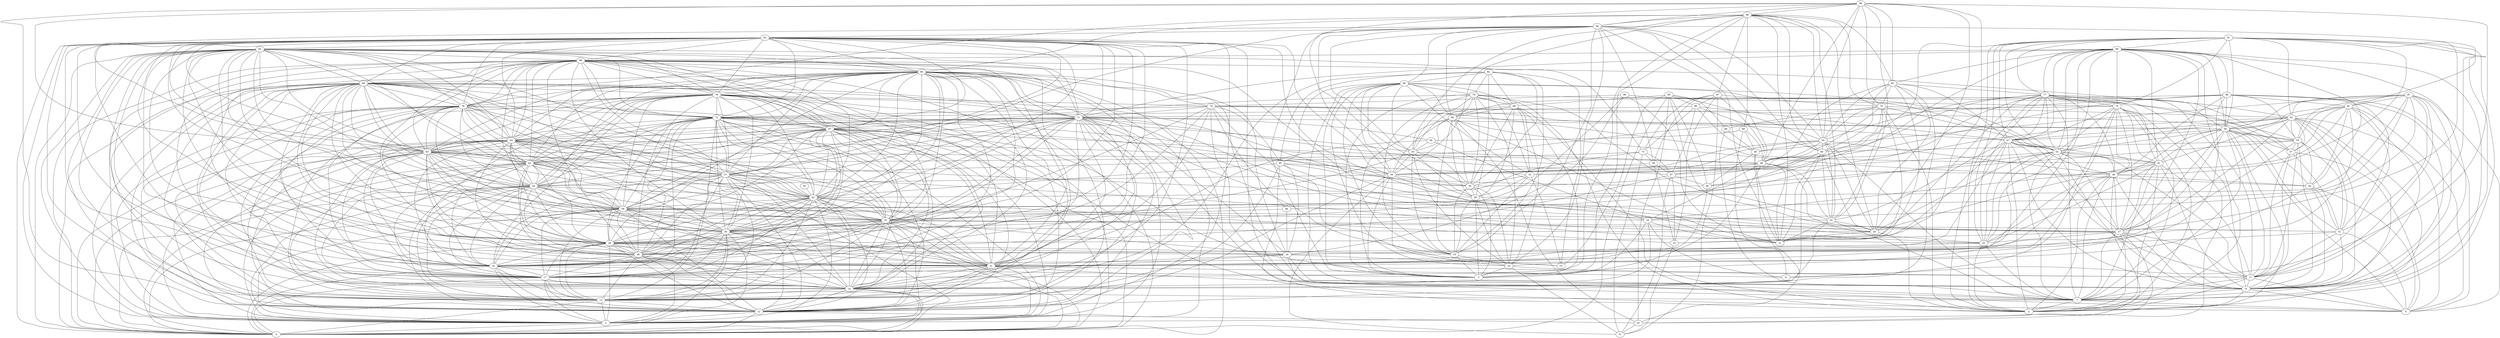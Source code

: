 digraph "sensornet-topology" {
label = "";
rankdir="BT";"0"->"1" [arrowhead = "both"] 
"0"->"12" [arrowhead = "both"] 
"0"->"13" [arrowhead = "both"] 
"0"->"14" [arrowhead = "both"] 
"0"->"17" [arrowhead = "both"] 
"0"->"22" [arrowhead = "both"] 
"0"->"28" [arrowhead = "both"] 
"0"->"34" [arrowhead = "both"] 
"0"->"35" [arrowhead = "both"] 
"0"->"39" [arrowhead = "both"] 
"0"->"42" [arrowhead = "both"] 
"0"->"43" [arrowhead = "both"] 
"0"->"51" [arrowhead = "both"] 
"0"->"62" [arrowhead = "both"] 
"0"->"63" [arrowhead = "both"] 
"0"->"64" [arrowhead = "both"] 
"0"->"67" [arrowhead = "both"] 
"0"->"72" [arrowhead = "both"] 
"0"->"78" [arrowhead = "both"] 
"0"->"84" [arrowhead = "both"] 
"0"->"85" [arrowhead = "both"] 
"0"->"89" [arrowhead = "both"] 
"0"->"92" [arrowhead = "both"] 
"0"->"93" [arrowhead = "both"] 
"0"->"95" [arrowhead = "both"] 
"1"->"12" [arrowhead = "both"] 
"1"->"13" [arrowhead = "both"] 
"1"->"14" [arrowhead = "both"] 
"1"->"17" [arrowhead = "both"] 
"1"->"21" [arrowhead = "both"] 
"1"->"22" [arrowhead = "both"] 
"1"->"26" [arrowhead = "both"] 
"1"->"27" [arrowhead = "both"] 
"1"->"28" [arrowhead = "both"] 
"1"->"34" [arrowhead = "both"] 
"1"->"35" [arrowhead = "both"] 
"1"->"39" [arrowhead = "both"] 
"1"->"42" [arrowhead = "both"] 
"1"->"43" [arrowhead = "both"] 
"1"->"62" [arrowhead = "both"] 
"1"->"63" [arrowhead = "both"] 
"1"->"64" [arrowhead = "both"] 
"1"->"67" [arrowhead = "both"] 
"1"->"71" [arrowhead = "both"] 
"1"->"72" [arrowhead = "both"] 
"1"->"76" [arrowhead = "both"] 
"1"->"78" [arrowhead = "both"] 
"1"->"84" [arrowhead = "both"] 
"1"->"85" [arrowhead = "both"] 
"1"->"89" [arrowhead = "both"] 
"1"->"92" [arrowhead = "both"] 
"1"->"93" [arrowhead = "both"] 
"2"->"7" [arrowhead = "both"] 
"2"->"9" [arrowhead = "both"] 
"2"->"11" [arrowhead = "both"] 
"2"->"20" [arrowhead = "both"] 
"2"->"25" [arrowhead = "both"] 
"2"->"27" [arrowhead = "both"] 
"2"->"40" [arrowhead = "both"] 
"2"->"41" [arrowhead = "both"] 
"2"->"57" [arrowhead = "both"] 
"2"->"59" [arrowhead = "both"] 
"2"->"61" [arrowhead = "both"] 
"2"->"65" [arrowhead = "both"] 
"2"->"69" [arrowhead = "both"] 
"2"->"70" [arrowhead = "both"] 
"2"->"75" [arrowhead = "both"] 
"2"->"77" [arrowhead = "both"] 
"2"->"79" [arrowhead = "both"] 
"2"->"90" [arrowhead = "both"] 
"2"->"91" [arrowhead = "both"] 
"3"->"16" [arrowhead = "both"] 
"3"->"18" [arrowhead = "both"] 
"3"->"19" [arrowhead = "both"] 
"3"->"22" [arrowhead = "both"] 
"3"->"29" [arrowhead = "both"] 
"3"->"30" [arrowhead = "both"] 
"3"->"44" [arrowhead = "both"] 
"3"->"48" [arrowhead = "both"] 
"3"->"52" [arrowhead = "both"] 
"3"->"66" [arrowhead = "both"] 
"3"->"69" [arrowhead = "both"] 
"3"->"79" [arrowhead = "both"] 
"3"->"80" [arrowhead = "both"] 
"3"->"94" [arrowhead = "both"] 
"3"->"98" [arrowhead = "both"] 
"4"->"18" [arrowhead = "both"] 
"4"->"20" [arrowhead = "both"] 
"4"->"33" [arrowhead = "both"] 
"4"->"44" [arrowhead = "both"] 
"4"->"45" [arrowhead = "both"] 
"4"->"48" [arrowhead = "both"] 
"4"->"49" [arrowhead = "both"] 
"4"->"66" [arrowhead = "both"] 
"4"->"70" [arrowhead = "both"] 
"4"->"83" [arrowhead = "both"] 
"4"->"94" [arrowhead = "both"] 
"4"->"96" [arrowhead = "both"] 
"4"->"98" [arrowhead = "both"] 
"4"->"99" [arrowhead = "both"] 
"5"->"7" [arrowhead = "both"] 
"5"->"9" [arrowhead = "both"] 
"5"->"11" [arrowhead = "both"] 
"5"->"24" [arrowhead = "both"] 
"5"->"31" [arrowhead = "both"] 
"5"->"37" [arrowhead = "both"] 
"5"->"38" [arrowhead = "both"] 
"5"->"59" [arrowhead = "both"] 
"5"->"61" [arrowhead = "both"] 
"5"->"67" [arrowhead = "both"] 
"5"->"81" [arrowhead = "both"] 
"5"->"87" [arrowhead = "both"] 
"5"->"88" [arrowhead = "both"] 
"6"->"18" [arrowhead = "both"] 
"6"->"21" [arrowhead = "both"] 
"6"->"68" [arrowhead = "both"] 
"6"->"75" [arrowhead = "both"] 
"6"->"99" [arrowhead = "both"] 
"7"->"9" [arrowhead = "both"] 
"7"->"11" [arrowhead = "both"] 
"7"->"21" [arrowhead = "both"] 
"7"->"25" [arrowhead = "both"] 
"7"->"27" [arrowhead = "both"] 
"7"->"33" [arrowhead = "both"] 
"7"->"40" [arrowhead = "both"] 
"7"->"41" [arrowhead = "both"] 
"7"->"52" [arrowhead = "both"] 
"7"->"54" [arrowhead = "both"] 
"7"->"59" [arrowhead = "both"] 
"7"->"60" [arrowhead = "both"] 
"7"->"61" [arrowhead = "both"] 
"7"->"71" [arrowhead = "both"] 
"7"->"75" [arrowhead = "both"] 
"7"->"76" [arrowhead = "both"] 
"7"->"77" [arrowhead = "both"] 
"7"->"90" [arrowhead = "both"] 
"7"->"91" [arrowhead = "both"] 
"7"->"93" [arrowhead = "both"] 
"8"->"10" [arrowhead = "both"] 
"8"->"16" [arrowhead = "both"] 
"8"->"23" [arrowhead = "both"] 
"8"->"44" [arrowhead = "both"] 
"8"->"47" [arrowhead = "both"] 
"8"->"73" [arrowhead = "both"] 
"8"->"97" [arrowhead = "both"] 
"9"->"11" [arrowhead = "both"] 
"9"->"24" [arrowhead = "both"] 
"9"->"27" [arrowhead = "both"] 
"9"->"31" [arrowhead = "both"] 
"9"->"37" [arrowhead = "both"] 
"9"->"38" [arrowhead = "both"] 
"9"->"40" [arrowhead = "both"] 
"9"->"41" [arrowhead = "both"] 
"9"->"52" [arrowhead = "both"] 
"9"->"55" [arrowhead = "both"] 
"9"->"57" [arrowhead = "both"] 
"9"->"61" [arrowhead = "both"] 
"9"->"74" [arrowhead = "both"] 
"9"->"77" [arrowhead = "both"] 
"9"->"80" [arrowhead = "both"] 
"9"->"81" [arrowhead = "both"] 
"9"->"85" [arrowhead = "both"] 
"9"->"87" [arrowhead = "both"] 
"9"->"88" [arrowhead = "both"] 
"9"->"90" [arrowhead = "both"] 
"9"->"91" [arrowhead = "both"] 
"10"->"12" [arrowhead = "both"] 
"10"->"40" [arrowhead = "both"] 
"10"->"45" [arrowhead = "both"] 
"10"->"66" [arrowhead = "both"] 
"10"->"75" [arrowhead = "both"] 
"10"->"95" [arrowhead = "both"] 
"11"->"16" [arrowhead = "both"] 
"11"->"27" [arrowhead = "both"] 
"11"->"31" [arrowhead = "both"] 
"11"->"37" [arrowhead = "both"] 
"11"->"41" [arrowhead = "both"] 
"11"->"52" [arrowhead = "both"] 
"11"->"55" [arrowhead = "both"] 
"11"->"57" [arrowhead = "both"] 
"11"->"59" [arrowhead = "both"] 
"11"->"67" [arrowhead = "both"] 
"11"->"77" [arrowhead = "both"] 
"11"->"81" [arrowhead = "both"] 
"11"->"87" [arrowhead = "both"] 
"11"->"91" [arrowhead = "both"] 
"12"->"13" [arrowhead = "both"] 
"12"->"14" [arrowhead = "both"] 
"12"->"17" [arrowhead = "both"] 
"12"->"21" [arrowhead = "both"] 
"12"->"22" [arrowhead = "both"] 
"12"->"26" [arrowhead = "both"] 
"12"->"28" [arrowhead = "both"] 
"12"->"34" [arrowhead = "both"] 
"12"->"35" [arrowhead = "both"] 
"12"->"39" [arrowhead = "both"] 
"12"->"42" [arrowhead = "both"] 
"12"->"43" [arrowhead = "both"] 
"12"->"49" [arrowhead = "both"] 
"12"->"51" [arrowhead = "both"] 
"12"->"63" [arrowhead = "both"] 
"12"->"64" [arrowhead = "both"] 
"12"->"67" [arrowhead = "both"] 
"12"->"71" [arrowhead = "both"] 
"12"->"72" [arrowhead = "both"] 
"12"->"76" [arrowhead = "both"] 
"12"->"78" [arrowhead = "both"] 
"12"->"84" [arrowhead = "both"] 
"12"->"85" [arrowhead = "both"] 
"12"->"89" [arrowhead = "both"] 
"12"->"92" [arrowhead = "both"] 
"12"->"93" [arrowhead = "both"] 
"12"->"99" [arrowhead = "both"] 
"13"->"14" [arrowhead = "both"] 
"13"->"17" [arrowhead = "both"] 
"13"->"21" [arrowhead = "both"] 
"13"->"22" [arrowhead = "both"] 
"13"->"26" [arrowhead = "both"] 
"13"->"28" [arrowhead = "both"] 
"13"->"34" [arrowhead = "both"] 
"13"->"35" [arrowhead = "both"] 
"13"->"39" [arrowhead = "both"] 
"13"->"42" [arrowhead = "both"] 
"13"->"43" [arrowhead = "both"] 
"13"->"44" [arrowhead = "both"] 
"13"->"51" [arrowhead = "both"] 
"13"->"62" [arrowhead = "both"] 
"13"->"64" [arrowhead = "both"] 
"13"->"65" [arrowhead = "both"] 
"13"->"67" [arrowhead = "both"] 
"13"->"71" [arrowhead = "both"] 
"13"->"72" [arrowhead = "both"] 
"13"->"76" [arrowhead = "both"] 
"13"->"78" [arrowhead = "both"] 
"13"->"84" [arrowhead = "both"] 
"13"->"85" [arrowhead = "both"] 
"13"->"89" [arrowhead = "both"] 
"13"->"92" [arrowhead = "both"] 
"13"->"93" [arrowhead = "both"] 
"14"->"17" [arrowhead = "both"] 
"14"->"18" [arrowhead = "both"] 
"14"->"21" [arrowhead = "both"] 
"14"->"22" [arrowhead = "both"] 
"14"->"26" [arrowhead = "both"] 
"14"->"28" [arrowhead = "both"] 
"14"->"33" [arrowhead = "both"] 
"14"->"34" [arrowhead = "both"] 
"14"->"35" [arrowhead = "both"] 
"14"->"39" [arrowhead = "both"] 
"14"->"42" [arrowhead = "both"] 
"14"->"43" [arrowhead = "both"] 
"14"->"51" [arrowhead = "both"] 
"14"->"62" [arrowhead = "both"] 
"14"->"63" [arrowhead = "both"] 
"14"->"67" [arrowhead = "both"] 
"14"->"71" [arrowhead = "both"] 
"14"->"72" [arrowhead = "both"] 
"14"->"76" [arrowhead = "both"] 
"14"->"78" [arrowhead = "both"] 
"14"->"82" [arrowhead = "both"] 
"14"->"83" [arrowhead = "both"] 
"14"->"84" [arrowhead = "both"] 
"14"->"85" [arrowhead = "both"] 
"14"->"89" [arrowhead = "both"] 
"14"->"92" [arrowhead = "both"] 
"14"->"93" [arrowhead = "both"] 
"15"->"24" [arrowhead = "both"] 
"15"->"32" [arrowhead = "both"] 
"15"->"74" [arrowhead = "both"] 
"15"->"82" [arrowhead = "both"] 
"15"->"95" [arrowhead = "both"] 
"16"->"19" [arrowhead = "both"] 
"16"->"29" [arrowhead = "both"] 
"16"->"30" [arrowhead = "both"] 
"16"->"38" [arrowhead = "both"] 
"16"->"44" [arrowhead = "both"] 
"16"->"53" [arrowhead = "both"] 
"16"->"69" [arrowhead = "both"] 
"16"->"79" [arrowhead = "both"] 
"16"->"80" [arrowhead = "both"] 
"16"->"88" [arrowhead = "both"] 
"16"->"94" [arrowhead = "both"] 
"17"->"21" [arrowhead = "both"] 
"17"->"22" [arrowhead = "both"] 
"17"->"24" [arrowhead = "both"] 
"17"->"26" [arrowhead = "both"] 
"17"->"28" [arrowhead = "both"] 
"17"->"34" [arrowhead = "both"] 
"17"->"35" [arrowhead = "both"] 
"17"->"39" [arrowhead = "both"] 
"17"->"42" [arrowhead = "both"] 
"17"->"43" [arrowhead = "both"] 
"17"->"51" [arrowhead = "both"] 
"17"->"62" [arrowhead = "both"] 
"17"->"63" [arrowhead = "both"] 
"17"->"64" [arrowhead = "both"] 
"17"->"71" [arrowhead = "both"] 
"17"->"72" [arrowhead = "both"] 
"17"->"76" [arrowhead = "both"] 
"17"->"78" [arrowhead = "both"] 
"17"->"84" [arrowhead = "both"] 
"17"->"85" [arrowhead = "both"] 
"17"->"89" [arrowhead = "both"] 
"17"->"92" [arrowhead = "both"] 
"17"->"93" [arrowhead = "both"] 
"17"->"98" [arrowhead = "both"] 
"18"->"39" [arrowhead = "both"] 
"18"->"48" [arrowhead = "both"] 
"18"->"56" [arrowhead = "both"] 
"18"->"71" [arrowhead = "both"] 
"18"->"81" [arrowhead = "both"] 
"18"->"87" [arrowhead = "both"] 
"19"->"28" [arrowhead = "both"] 
"19"->"29" [arrowhead = "both"] 
"19"->"30" [arrowhead = "both"] 
"19"->"32" [arrowhead = "both"] 
"19"->"53" [arrowhead = "both"] 
"19"->"66" [arrowhead = "both"] 
"19"->"71" [arrowhead = "both"] 
"19"->"79" [arrowhead = "both"] 
"19"->"80" [arrowhead = "both"] 
"19"->"82" [arrowhead = "both"] 
"19"->"94" [arrowhead = "both"] 
"20"->"33" [arrowhead = "both"] 
"20"->"41" [arrowhead = "both"] 
"20"->"48" [arrowhead = "both"] 
"20"->"49" [arrowhead = "both"] 
"20"->"52" [arrowhead = "both"] 
"20"->"54" [arrowhead = "both"] 
"20"->"83" [arrowhead = "both"] 
"20"->"84" [arrowhead = "both"] 
"20"->"89" [arrowhead = "both"] 
"20"->"98" [arrowhead = "both"] 
"20"->"99" [arrowhead = "both"] 
"21"->"24" [arrowhead = "both"] 
"21"->"25" [arrowhead = "both"] 
"21"->"28" [arrowhead = "both"] 
"21"->"34" [arrowhead = "both"] 
"21"->"35" [arrowhead = "both"] 
"21"->"39" [arrowhead = "both"] 
"21"->"40" [arrowhead = "both"] 
"21"->"42" [arrowhead = "both"] 
"21"->"43" [arrowhead = "both"] 
"21"->"51" [arrowhead = "both"] 
"21"->"56" [arrowhead = "both"] 
"21"->"57" [arrowhead = "both"] 
"21"->"62" [arrowhead = "both"] 
"21"->"63" [arrowhead = "both"] 
"21"->"64" [arrowhead = "both"] 
"21"->"67" [arrowhead = "both"] 
"21"->"74" [arrowhead = "both"] 
"21"->"75" [arrowhead = "both"] 
"21"->"78" [arrowhead = "both"] 
"21"->"84" [arrowhead = "both"] 
"21"->"85" [arrowhead = "both"] 
"21"->"89" [arrowhead = "both"] 
"21"->"90" [arrowhead = "both"] 
"21"->"92" [arrowhead = "both"] 
"21"->"93" [arrowhead = "both"] 
"22"->"26" [arrowhead = "both"] 
"22"->"28" [arrowhead = "both"] 
"22"->"34" [arrowhead = "both"] 
"22"->"35" [arrowhead = "both"] 
"22"->"36" [arrowhead = "both"] 
"22"->"39" [arrowhead = "both"] 
"22"->"42" [arrowhead = "both"] 
"22"->"43" [arrowhead = "both"] 
"22"->"51" [arrowhead = "both"] 
"22"->"53" [arrowhead = "both"] 
"22"->"62" [arrowhead = "both"] 
"22"->"63" [arrowhead = "both"] 
"22"->"64" [arrowhead = "both"] 
"22"->"67" [arrowhead = "both"] 
"22"->"76" [arrowhead = "both"] 
"22"->"78" [arrowhead = "both"] 
"22"->"84" [arrowhead = "both"] 
"22"->"85" [arrowhead = "both"] 
"22"->"89" [arrowhead = "both"] 
"22"->"92" [arrowhead = "both"] 
"22"->"93" [arrowhead = "both"] 
"23"->"27" [arrowhead = "both"] 
"23"->"42" [arrowhead = "both"] 
"23"->"47" [arrowhead = "both"] 
"23"->"57" [arrowhead = "both"] 
"23"->"58" [arrowhead = "both"] 
"23"->"97" [arrowhead = "both"] 
"24"->"28" [arrowhead = "both"] 
"24"->"35" [arrowhead = "both"] 
"24"->"46" [arrowhead = "both"] 
"24"->"55" [arrowhead = "both"] 
"24"->"59" [arrowhead = "both"] 
"24"->"65" [arrowhead = "both"] 
"24"->"71" [arrowhead = "both"] 
"24"->"81" [arrowhead = "both"] 
"24"->"85" [arrowhead = "both"] 
"24"->"92" [arrowhead = "both"] 
"24"->"96" [arrowhead = "both"] 
"25"->"27" [arrowhead = "both"] 
"25"->"40" [arrowhead = "both"] 
"25"->"41" [arrowhead = "both"] 
"25"->"51" [arrowhead = "both"] 
"25"->"52" [arrowhead = "both"] 
"25"->"57" [arrowhead = "both"] 
"25"->"65" [arrowhead = "both"] 
"25"->"71" [arrowhead = "both"] 
"25"->"77" [arrowhead = "both"] 
"25"->"90" [arrowhead = "both"] 
"25"->"91" [arrowhead = "both"] 
"26"->"28" [arrowhead = "both"] 
"26"->"31" [arrowhead = "both"] 
"26"->"34" [arrowhead = "both"] 
"26"->"35" [arrowhead = "both"] 
"26"->"39" [arrowhead = "both"] 
"26"->"42" [arrowhead = "both"] 
"26"->"43" [arrowhead = "both"] 
"26"->"47" [arrowhead = "both"] 
"26"->"51" [arrowhead = "both"] 
"26"->"62" [arrowhead = "both"] 
"26"->"63" [arrowhead = "both"] 
"26"->"64" [arrowhead = "both"] 
"26"->"67" [arrowhead = "both"] 
"26"->"72" [arrowhead = "both"] 
"26"->"78" [arrowhead = "both"] 
"26"->"84" [arrowhead = "both"] 
"26"->"85" [arrowhead = "both"] 
"26"->"89" [arrowhead = "both"] 
"26"->"92" [arrowhead = "both"] 
"26"->"93" [arrowhead = "both"] 
"27"->"35" [arrowhead = "both"] 
"27"->"40" [arrowhead = "both"] 
"27"->"41" [arrowhead = "both"] 
"27"->"52" [arrowhead = "both"] 
"27"->"57" [arrowhead = "both"] 
"27"->"59" [arrowhead = "both"] 
"27"->"61" [arrowhead = "both"] 
"27"->"75" [arrowhead = "both"] 
"27"->"79" [arrowhead = "both"] 
"27"->"90" [arrowhead = "both"] 
"27"->"91" [arrowhead = "both"] 
"27"->"93" [arrowhead = "both"] 
"28"->"34" [arrowhead = "both"] 
"28"->"35" [arrowhead = "both"] 
"28"->"39" [arrowhead = "both"] 
"28"->"42" [arrowhead = "both"] 
"28"->"43" [arrowhead = "both"] 
"28"->"51" [arrowhead = "both"] 
"28"->"62" [arrowhead = "both"] 
"28"->"63" [arrowhead = "both"] 
"28"->"64" [arrowhead = "both"] 
"28"->"67" [arrowhead = "both"] 
"28"->"71" [arrowhead = "both"] 
"28"->"72" [arrowhead = "both"] 
"28"->"74" [arrowhead = "both"] 
"28"->"76" [arrowhead = "both"] 
"28"->"77" [arrowhead = "both"] 
"28"->"84" [arrowhead = "both"] 
"28"->"85" [arrowhead = "both"] 
"28"->"89" [arrowhead = "both"] 
"28"->"92" [arrowhead = "both"] 
"28"->"93" [arrowhead = "both"] 
"29"->"30" [arrowhead = "both"] 
"29"->"32" [arrowhead = "both"] 
"29"->"53" [arrowhead = "both"] 
"29"->"63" [arrowhead = "both"] 
"29"->"66" [arrowhead = "both"] 
"29"->"69" [arrowhead = "both"] 
"29"->"80" [arrowhead = "both"] 
"29"->"82" [arrowhead = "both"] 
"29"->"87" [arrowhead = "both"] 
"30"->"32" [arrowhead = "both"] 
"30"->"44" [arrowhead = "both"] 
"30"->"53" [arrowhead = "both"] 
"30"->"65" [arrowhead = "both"] 
"30"->"66" [arrowhead = "both"] 
"30"->"69" [arrowhead = "both"] 
"30"->"79" [arrowhead = "both"] 
"30"->"82" [arrowhead = "both"] 
"30"->"84" [arrowhead = "both"] 
"30"->"91" [arrowhead = "both"] 
"30"->"94" [arrowhead = "both"] 
"31"->"35" [arrowhead = "both"] 
"31"->"37" [arrowhead = "both"] 
"31"->"38" [arrowhead = "both"] 
"31"->"55" [arrowhead = "both"] 
"31"->"59" [arrowhead = "both"] 
"31"->"61" [arrowhead = "both"] 
"31"->"87" [arrowhead = "both"] 
"31"->"88" [arrowhead = "both"] 
"32"->"54" [arrowhead = "both"] 
"32"->"61" [arrowhead = "both"] 
"32"->"65" [arrowhead = "both"] 
"32"->"69" [arrowhead = "both"] 
"32"->"79" [arrowhead = "both"] 
"32"->"80" [arrowhead = "both"] 
"32"->"88" [arrowhead = "both"] 
"33"->"39" [arrowhead = "both"] 
"33"->"48" [arrowhead = "both"] 
"33"->"49" [arrowhead = "both"] 
"33"->"54" [arrowhead = "both"] 
"33"->"57" [arrowhead = "both"] 
"33"->"70" [arrowhead = "both"] 
"33"->"95" [arrowhead = "both"] 
"33"->"98" [arrowhead = "both"] 
"33"->"99" [arrowhead = "both"] 
"34"->"35" [arrowhead = "both"] 
"34"->"39" [arrowhead = "both"] 
"34"->"42" [arrowhead = "both"] 
"34"->"43" [arrowhead = "both"] 
"34"->"51" [arrowhead = "both"] 
"34"->"62" [arrowhead = "both"] 
"34"->"63" [arrowhead = "both"] 
"34"->"64" [arrowhead = "both"] 
"34"->"67" [arrowhead = "both"] 
"34"->"71" [arrowhead = "both"] 
"34"->"72" [arrowhead = "both"] 
"34"->"76" [arrowhead = "both"] 
"34"->"78" [arrowhead = "both"] 
"34"->"85" [arrowhead = "both"] 
"34"->"89" [arrowhead = "both"] 
"34"->"92" [arrowhead = "both"] 
"34"->"93" [arrowhead = "both"] 
"34"->"96" [arrowhead = "both"] 
"35"->"39" [arrowhead = "both"] 
"35"->"42" [arrowhead = "both"] 
"35"->"43" [arrowhead = "both"] 
"35"->"46" [arrowhead = "both"] 
"35"->"51" [arrowhead = "both"] 
"35"->"62" [arrowhead = "both"] 
"35"->"63" [arrowhead = "both"] 
"35"->"64" [arrowhead = "both"] 
"35"->"67" [arrowhead = "both"] 
"35"->"71" [arrowhead = "both"] 
"35"->"72" [arrowhead = "both"] 
"35"->"74" [arrowhead = "both"] 
"35"->"76" [arrowhead = "both"] 
"35"->"77" [arrowhead = "both"] 
"35"->"78" [arrowhead = "both"] 
"35"->"84" [arrowhead = "both"] 
"35"->"89" [arrowhead = "both"] 
"35"->"92" [arrowhead = "both"] 
"35"->"93" [arrowhead = "both"] 
"36"->"45" [arrowhead = "both"] 
"36"->"47" [arrowhead = "both"] 
"36"->"55" [arrowhead = "both"] 
"36"->"72" [arrowhead = "both"] 
"36"->"90" [arrowhead = "both"] 
"36"->"95" [arrowhead = "both"] 
"37"->"55" [arrowhead = "both"] 
"37"->"59" [arrowhead = "both"] 
"37"->"61" [arrowhead = "both"] 
"37"->"81" [arrowhead = "both"] 
"37"->"89" [arrowhead = "both"] 
"37"->"96" [arrowhead = "both"] 
"38"->"40" [arrowhead = "both"] 
"38"->"55" [arrowhead = "both"] 
"38"->"59" [arrowhead = "both"] 
"38"->"66" [arrowhead = "both"] 
"38"->"81" [arrowhead = "both"] 
"38"->"90" [arrowhead = "both"] 
"39"->"42" [arrowhead = "both"] 
"39"->"43" [arrowhead = "both"] 
"39"->"49" [arrowhead = "both"] 
"39"->"51" [arrowhead = "both"] 
"39"->"52" [arrowhead = "both"] 
"39"->"62" [arrowhead = "both"] 
"39"->"63" [arrowhead = "both"] 
"39"->"64" [arrowhead = "both"] 
"39"->"67" [arrowhead = "both"] 
"39"->"71" [arrowhead = "both"] 
"39"->"72" [arrowhead = "both"] 
"39"->"76" [arrowhead = "both"] 
"39"->"78" [arrowhead = "both"] 
"39"->"84" [arrowhead = "both"] 
"39"->"85" [arrowhead = "both"] 
"39"->"92" [arrowhead = "both"] 
"39"->"93" [arrowhead = "both"] 
"40"->"41" [arrowhead = "both"] 
"40"->"52" [arrowhead = "both"] 
"40"->"54" [arrowhead = "both"] 
"40"->"57" [arrowhead = "both"] 
"40"->"59" [arrowhead = "both"] 
"40"->"71" [arrowhead = "both"] 
"40"->"75" [arrowhead = "both"] 
"40"->"77" [arrowhead = "both"] 
"40"->"88" [arrowhead = "both"] 
"40"->"91" [arrowhead = "both"] 
"41"->"52" [arrowhead = "both"] 
"41"->"57" [arrowhead = "both"] 
"41"->"59" [arrowhead = "both"] 
"41"->"61" [arrowhead = "both"] 
"41"->"74" [arrowhead = "both"] 
"41"->"75" [arrowhead = "both"] 
"41"->"77" [arrowhead = "both"] 
"41"->"90" [arrowhead = "both"] 
"42"->"43" [arrowhead = "both"] 
"42"->"50" [arrowhead = "both"] 
"42"->"51" [arrowhead = "both"] 
"42"->"62" [arrowhead = "both"] 
"42"->"63" [arrowhead = "both"] 
"42"->"64" [arrowhead = "both"] 
"42"->"65" [arrowhead = "both"] 
"42"->"67" [arrowhead = "both"] 
"42"->"71" [arrowhead = "both"] 
"42"->"72" [arrowhead = "both"] 
"42"->"73" [arrowhead = "both"] 
"42"->"76" [arrowhead = "both"] 
"42"->"78" [arrowhead = "both"] 
"42"->"84" [arrowhead = "both"] 
"42"->"85" [arrowhead = "both"] 
"42"->"89" [arrowhead = "both"] 
"42"->"93" [arrowhead = "both"] 
"43"->"44" [arrowhead = "both"] 
"43"->"51" [arrowhead = "both"] 
"43"->"62" [arrowhead = "both"] 
"43"->"63" [arrowhead = "both"] 
"43"->"64" [arrowhead = "both"] 
"43"->"67" [arrowhead = "both"] 
"43"->"71" [arrowhead = "both"] 
"43"->"72" [arrowhead = "both"] 
"43"->"76" [arrowhead = "both"] 
"43"->"78" [arrowhead = "both"] 
"43"->"84" [arrowhead = "both"] 
"43"->"85" [arrowhead = "both"] 
"43"->"89" [arrowhead = "both"] 
"43"->"92" [arrowhead = "both"] 
"44"->"48" [arrowhead = "both"] 
"44"->"49" [arrowhead = "both"] 
"44"->"53" [arrowhead = "both"] 
"44"->"54" [arrowhead = "both"] 
"44"->"58" [arrowhead = "both"] 
"44"->"63" [arrowhead = "both"] 
"44"->"64" [arrowhead = "both"] 
"44"->"66" [arrowhead = "both"] 
"44"->"77" [arrowhead = "both"] 
"44"->"80" [arrowhead = "both"] 
"44"->"93" [arrowhead = "both"] 
"44"->"98" [arrowhead = "both"] 
"44"->"99" [arrowhead = "both"] 
"45"->"54" [arrowhead = "both"] 
"45"->"60" [arrowhead = "both"] 
"45"->"68" [arrowhead = "both"] 
"45"->"86" [arrowhead = "both"] 
"45"->"87" [arrowhead = "both"] 
"46"->"74" [arrowhead = "both"] 
"46"->"87" [arrowhead = "both"] 
"47"->"48" [arrowhead = "both"] 
"47"->"52" [arrowhead = "both"] 
"47"->"58" [arrowhead = "both"] 
"47"->"72" [arrowhead = "both"] 
"47"->"73" [arrowhead = "both"] 
"47"->"86" [arrowhead = "both"] 
"48"->"49" [arrowhead = "both"] 
"48"->"53" [arrowhead = "both"] 
"48"->"54" [arrowhead = "both"] 
"48"->"67" [arrowhead = "both"] 
"48"->"68" [arrowhead = "both"] 
"48"->"70" [arrowhead = "both"] 
"48"->"83" [arrowhead = "both"] 
"48"->"94" [arrowhead = "both"] 
"48"->"97" [arrowhead = "both"] 
"48"->"99" [arrowhead = "both"] 
"49"->"54" [arrowhead = "both"] 
"49"->"55" [arrowhead = "both"] 
"49"->"70" [arrowhead = "both"] 
"49"->"83" [arrowhead = "both"] 
"49"->"86" [arrowhead = "both"] 
"49"->"94" [arrowhead = "both"] 
"49"->"98" [arrowhead = "both"] 
"51"->"62" [arrowhead = "both"] 
"51"->"63" [arrowhead = "both"] 
"51"->"64" [arrowhead = "both"] 
"51"->"67" [arrowhead = "both"] 
"51"->"71" [arrowhead = "both"] 
"51"->"72" [arrowhead = "both"] 
"51"->"73" [arrowhead = "both"] 
"51"->"76" [arrowhead = "both"] 
"51"->"78" [arrowhead = "both"] 
"51"->"84" [arrowhead = "both"] 
"51"->"85" [arrowhead = "both"] 
"51"->"89" [arrowhead = "both"] 
"51"->"92" [arrowhead = "both"] 
"51"->"93" [arrowhead = "both"] 
"51"->"94" [arrowhead = "both"] 
"52"->"57" [arrowhead = "both"] 
"52"->"59" [arrowhead = "both"] 
"52"->"61" [arrowhead = "both"] 
"52"->"70" [arrowhead = "both"] 
"52"->"75" [arrowhead = "both"] 
"52"->"77" [arrowhead = "both"] 
"52"->"80" [arrowhead = "both"] 
"52"->"90" [arrowhead = "both"] 
"52"->"91" [arrowhead = "both"] 
"52"->"97" [arrowhead = "both"] 
"53"->"56" [arrowhead = "both"] 
"53"->"66" [arrowhead = "both"] 
"53"->"69" [arrowhead = "both"] 
"53"->"72" [arrowhead = "both"] 
"53"->"79" [arrowhead = "both"] 
"53"->"80" [arrowhead = "both"] 
"53"->"94" [arrowhead = "both"] 
"53"->"98" [arrowhead = "both"] 
"54"->"70" [arrowhead = "both"] 
"54"->"77" [arrowhead = "both"] 
"54"->"83" [arrowhead = "both"] 
"54"->"94" [arrowhead = "both"] 
"54"->"95" [arrowhead = "both"] 
"54"->"98" [arrowhead = "both"] 
"54"->"99" [arrowhead = "both"] 
"55"->"59" [arrowhead = "both"] 
"55"->"61" [arrowhead = "both"] 
"55"->"74" [arrowhead = "both"] 
"55"->"79" [arrowhead = "both"] 
"55"->"81" [arrowhead = "both"] 
"55"->"87" [arrowhead = "both"] 
"55"->"88" [arrowhead = "both"] 
"56"->"68" [arrowhead = "both"] 
"56"->"71" [arrowhead = "both"] 
"57"->"59" [arrowhead = "both"] 
"57"->"61" [arrowhead = "both"] 
"57"->"71" [arrowhead = "both"] 
"57"->"75" [arrowhead = "both"] 
"57"->"77" [arrowhead = "both"] 
"57"->"83" [arrowhead = "both"] 
"57"->"86" [arrowhead = "both"] 
"57"->"90" [arrowhead = "both"] 
"57"->"91" [arrowhead = "both"] 
"58"->"73" [arrowhead = "both"] 
"58"->"94" [arrowhead = "both"] 
"58"->"97" [arrowhead = "both"] 
"59"->"61" [arrowhead = "both"] 
"59"->"66" [arrowhead = "both"] 
"59"->"74" [arrowhead = "both"] 
"59"->"77" [arrowhead = "both"] 
"59"->"81" [arrowhead = "both"] 
"59"->"87" [arrowhead = "both"] 
"59"->"88" [arrowhead = "both"] 
"59"->"90" [arrowhead = "both"] 
"59"->"91" [arrowhead = "both"] 
"60"->"70" [arrowhead = "both"] 
"60"->"95" [arrowhead = "both"] 
"61"->"70" [arrowhead = "both"] 
"61"->"77" [arrowhead = "both"] 
"61"->"81" [arrowhead = "both"] 
"61"->"87" [arrowhead = "both"] 
"61"->"91" [arrowhead = "both"] 
"62"->"63" [arrowhead = "both"] 
"62"->"64" [arrowhead = "both"] 
"62"->"67" [arrowhead = "both"] 
"62"->"71" [arrowhead = "both"] 
"62"->"72" [arrowhead = "both"] 
"62"->"76" [arrowhead = "both"] 
"62"->"78" [arrowhead = "both"] 
"62"->"79" [arrowhead = "both"] 
"62"->"84" [arrowhead = "both"] 
"62"->"85" [arrowhead = "both"] 
"62"->"88" [arrowhead = "both"] 
"62"->"89" [arrowhead = "both"] 
"62"->"92" [arrowhead = "both"] 
"62"->"93" [arrowhead = "both"] 
"63"->"64" [arrowhead = "both"] 
"63"->"67" [arrowhead = "both"] 
"63"->"71" [arrowhead = "both"] 
"63"->"72" [arrowhead = "both"] 
"63"->"76" [arrowhead = "both"] 
"63"->"78" [arrowhead = "both"] 
"63"->"84" [arrowhead = "both"] 
"63"->"85" [arrowhead = "both"] 
"63"->"89" [arrowhead = "both"] 
"63"->"92" [arrowhead = "both"] 
"63"->"93" [arrowhead = "both"] 
"63"->"94" [arrowhead = "both"] 
"63"->"99" [arrowhead = "both"] 
"64"->"67" [arrowhead = "both"] 
"64"->"71" [arrowhead = "both"] 
"64"->"72" [arrowhead = "both"] 
"64"->"76" [arrowhead = "both"] 
"64"->"78" [arrowhead = "both"] 
"64"->"84" [arrowhead = "both"] 
"64"->"85" [arrowhead = "both"] 
"64"->"89" [arrowhead = "both"] 
"64"->"92" [arrowhead = "both"] 
"64"->"93" [arrowhead = "both"] 
"65"->"74" [arrowhead = "both"] 
"65"->"80" [arrowhead = "both"] 
"65"->"82" [arrowhead = "both"] 
"66"->"69" [arrowhead = "both"] 
"66"->"79" [arrowhead = "both"] 
"66"->"80" [arrowhead = "both"] 
"66"->"88" [arrowhead = "both"] 
"66"->"94" [arrowhead = "both"] 
"67"->"71" [arrowhead = "both"] 
"67"->"72" [arrowhead = "both"] 
"67"->"76" [arrowhead = "both"] 
"67"->"78" [arrowhead = "both"] 
"67"->"84" [arrowhead = "both"] 
"67"->"85" [arrowhead = "both"] 
"67"->"89" [arrowhead = "both"] 
"67"->"92" [arrowhead = "both"] 
"67"->"93" [arrowhead = "both"] 
"68"->"98" [arrowhead = "both"] 
"69"->"79" [arrowhead = "both"] 
"69"->"80" [arrowhead = "both"] 
"69"->"82" [arrowhead = "both"] 
"69"->"95" [arrowhead = "both"] 
"70"->"80" [arrowhead = "both"] 
"70"->"83" [arrowhead = "both"] 
"70"->"98" [arrowhead = "both"] 
"70"->"99" [arrowhead = "both"] 
"71"->"74" [arrowhead = "both"] 
"71"->"75" [arrowhead = "both"] 
"71"->"78" [arrowhead = "both"] 
"71"->"84" [arrowhead = "both"] 
"71"->"85" [arrowhead = "both"] 
"71"->"89" [arrowhead = "both"] 
"71"->"90" [arrowhead = "both"] 
"71"->"92" [arrowhead = "both"] 
"71"->"93" [arrowhead = "both"] 
"72"->"74" [arrowhead = "both"] 
"72"->"76" [arrowhead = "both"] 
"72"->"78" [arrowhead = "both"] 
"72"->"84" [arrowhead = "both"] 
"72"->"85" [arrowhead = "both"] 
"72"->"86" [arrowhead = "both"] 
"72"->"89" [arrowhead = "both"] 
"72"->"92" [arrowhead = "both"] 
"72"->"93" [arrowhead = "both"] 
"73"->"86" [arrowhead = "both"] 
"73"->"92" [arrowhead = "both"] 
"73"->"97" [arrowhead = "both"] 
"74"->"78" [arrowhead = "both"] 
"74"->"85" [arrowhead = "both"] 
"74"->"96" [arrowhead = "both"] 
"75"->"77" [arrowhead = "both"] 
"75"->"90" [arrowhead = "both"] 
"75"->"91" [arrowhead = "both"] 
"75"->"96" [arrowhead = "both"] 
"76"->"78" [arrowhead = "both"] 
"76"->"84" [arrowhead = "both"] 
"76"->"85" [arrowhead = "both"] 
"76"->"89" [arrowhead = "both"] 
"76"->"92" [arrowhead = "both"] 
"76"->"93" [arrowhead = "both"] 
"76"->"98" [arrowhead = "both"] 
"77"->"83" [arrowhead = "both"] 
"77"->"90" [arrowhead = "both"] 
"77"->"91" [arrowhead = "both"] 
"78"->"84" [arrowhead = "both"] 
"78"->"85" [arrowhead = "both"] 
"78"->"89" [arrowhead = "both"] 
"78"->"92" [arrowhead = "both"] 
"78"->"93" [arrowhead = "both"] 
"79"->"80" [arrowhead = "both"] 
"79"->"82" [arrowhead = "both"] 
"80"->"82" [arrowhead = "both"] 
"80"->"94" [arrowhead = "both"] 
"81"->"87" [arrowhead = "both"] 
"81"->"88" [arrowhead = "both"] 
"81"->"94" [arrowhead = "both"] 
"83"->"90" [arrowhead = "both"] 
"83"->"98" [arrowhead = "both"] 
"83"->"99" [arrowhead = "both"] 
"84"->"85" [arrowhead = "both"] 
"84"->"89" [arrowhead = "both"] 
"84"->"92" [arrowhead = "both"] 
"84"->"93" [arrowhead = "both"] 
"85"->"89" [arrowhead = "both"] 
"85"->"92" [arrowhead = "both"] 
"85"->"93" [arrowhead = "both"] 
"85"->"98" [arrowhead = "both"] 
"86"->"95" [arrowhead = "both"] 
"86"->"97" [arrowhead = "both"] 
"88"->"90" [arrowhead = "both"] 
"89"->"90" [arrowhead = "both"] 
"89"->"92" [arrowhead = "both"] 
"89"->"93" [arrowhead = "both"] 
"90"->"91" [arrowhead = "both"] 
"92"->"93" [arrowhead = "both"] 
"93"->"94" [arrowhead = "both"] 
"94"->"98" [arrowhead = "both"] 
"94"->"99" [arrowhead = "both"] 
"97"->"98" [arrowhead = "both"] 
"98"->"99" [arrowhead = "both"] 
}